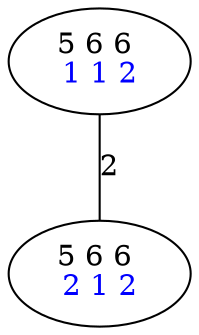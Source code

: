 graph G {
	0 [label=<5 6 6 <BR/> <FONT COLOR="BLUE">1 1 2 </FONT>>];
	1 [label=<5 6 6 <BR/> <FONT COLOR="BLUE">2 1 2 </FONT>>];
	0 -- 1 [label="2"];
}